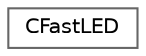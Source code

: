 digraph "Graphical Class Hierarchy"
{
 // LATEX_PDF_SIZE
  bgcolor="transparent";
  edge [fontname=Helvetica,fontsize=10,labelfontname=Helvetica,labelfontsize=10];
  node [fontname=Helvetica,fontsize=10,shape=box,height=0.2,width=0.4];
  rankdir="LR";
  Node0 [id="Node000000",label="CFastLED",height=0.2,width=0.4,color="grey40", fillcolor="white", style="filled",URL="$dd/dbb/class_c_fast_l_e_d.html",tooltip="High level controller interface for FastLED."];
}
